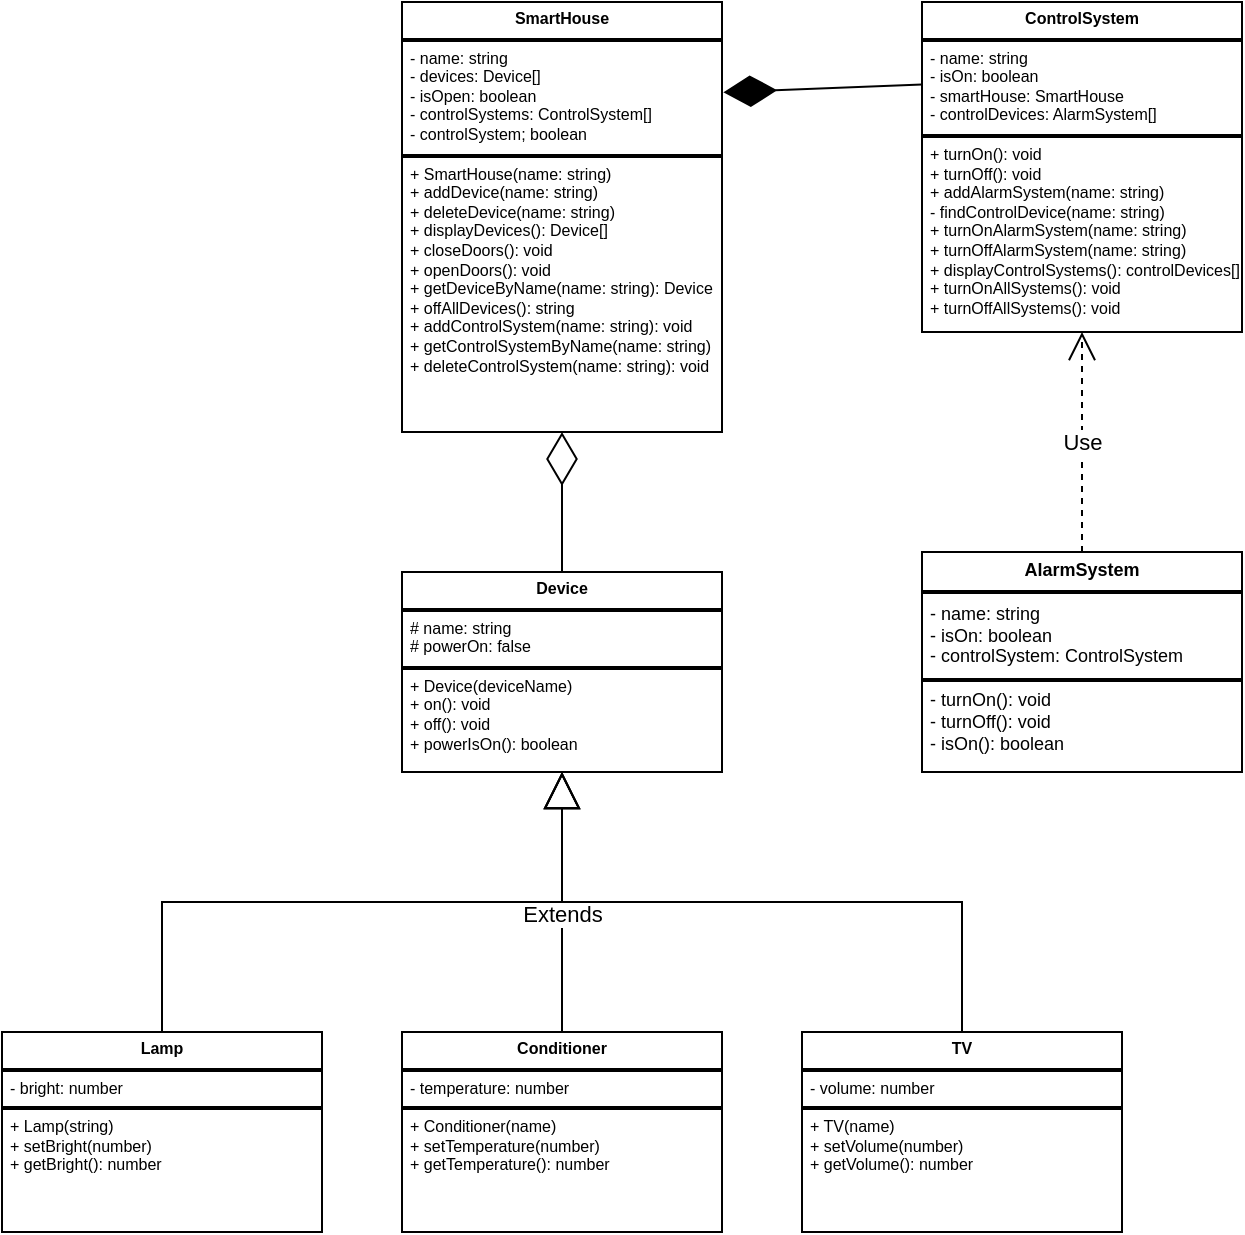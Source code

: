 <mxfile version="24.2.7" type="device">
  <diagram name="Страница — 1" id="bERqnaUpnix3Bu8-cO2g">
    <mxGraphModel dx="819" dy="454" grid="1" gridSize="10" guides="1" tooltips="1" connect="1" arrows="1" fold="1" page="1" pageScale="1" pageWidth="827" pageHeight="1169" background="#FFFFFF" math="0" shadow="0">
      <root>
        <mxCell id="0" />
        <mxCell id="1" parent="0" />
        <mxCell id="8Muu9q0Q0DCxU8LPVgdl-43" value="&lt;p style=&quot;margin: 4px 0px 0px; text-align: center; font-size: 8px;&quot;&gt;&lt;b style=&quot;font-size: 8px;&quot;&gt;SmartHouse&lt;/b&gt;&lt;/p&gt;&lt;hr style=&quot;border-style: solid; font-size: 8px;&quot;&gt;&lt;p style=&quot;margin: 0px 0px 0px 4px; font-size: 8px;&quot;&gt;&lt;font style=&quot;font-size: 8px;&quot;&gt;- name: string&lt;/font&gt;&lt;/p&gt;&lt;p style=&quot;margin: 0px 0px 0px 4px; font-size: 8px;&quot;&gt;&lt;font style=&quot;font-size: 8px;&quot;&gt;- devices: Device[]&lt;/font&gt;&lt;/p&gt;&lt;p style=&quot;margin: 0px 0px 0px 4px; font-size: 8px;&quot;&gt;&lt;font style=&quot;font-size: 8px;&quot;&gt;- isOpen: boolean&lt;/font&gt;&lt;/p&gt;&lt;p style=&quot;margin: 0px 0px 0px 4px; font-size: 8px;&quot;&gt;&lt;font style=&quot;font-size: 8px;&quot;&gt;- controlSystems: ControlSystem[]&lt;/font&gt;&lt;/p&gt;&lt;p style=&quot;margin: 0px 0px 0px 4px; font-size: 8px;&quot;&gt;&lt;font style=&quot;font-size: 8px;&quot;&gt;- controlSystem; boolean&lt;/font&gt;&lt;/p&gt;&lt;hr style=&quot;border-style: solid; font-size: 8px;&quot;&gt;&lt;p style=&quot;margin: 0px 0px 0px 4px; font-size: 8px;&quot;&gt;+ SmartHouse(name: string)&lt;/p&gt;&lt;p style=&quot;margin: 0px 0px 0px 4px; font-size: 8px;&quot;&gt;+ addDevice(name: string)&lt;/p&gt;&lt;p style=&quot;margin: 0px 0px 0px 4px; font-size: 8px;&quot;&gt;+ deleteDevice(name: string)&lt;/p&gt;&lt;p style=&quot;margin: 0px 0px 0px 4px; font-size: 8px;&quot;&gt;+ displayDevices(): Device[]&lt;/p&gt;&lt;p style=&quot;margin: 0px 0px 0px 4px; font-size: 8px;&quot;&gt;+ closeDoors(): void&lt;/p&gt;&lt;p style=&quot;margin: 0px 0px 0px 4px; font-size: 8px;&quot;&gt;+ openDoors(): void&lt;/p&gt;&lt;p style=&quot;margin: 0px 0px 0px 4px; font-size: 8px;&quot;&gt;+ getDeviceByName(name: string): Device&lt;/p&gt;&lt;p style=&quot;margin: 0px 0px 0px 4px; font-size: 8px;&quot;&gt;+ offAllDevices(): string&lt;/p&gt;&lt;p style=&quot;margin: 0px 0px 0px 4px; font-size: 8px;&quot;&gt;+ addControlSystem(&lt;span style=&quot;background-color: initial;&quot;&gt;name: string&lt;/span&gt;&lt;span style=&quot;background-color: initial;&quot;&gt;): void&lt;/span&gt;&lt;/p&gt;&lt;p style=&quot;margin: 0px 0px 0px 4px; font-size: 8px;&quot;&gt;+ getControlSystemByName(name: string)&amp;nbsp;&lt;br&gt;+ deleteControlSystem(name: string): void&lt;/p&gt;&lt;p style=&quot;margin: 0px 0px 0px 4px; font-size: 8px;&quot;&gt;&lt;br&gt;&lt;/p&gt;" style="verticalAlign=top;align=left;overflow=fill;html=1;whiteSpace=wrap;fillColor=none;fontSize=8;" parent="1" vertex="1">
          <mxGeometry x="350" y="185" width="160" height="215" as="geometry" />
        </mxCell>
        <mxCell id="8Muu9q0Q0DCxU8LPVgdl-45" value="&lt;p style=&quot;margin: 4px 0px 0px; text-align: center; font-size: 8px;&quot;&gt;&lt;b&gt;Device&lt;/b&gt;&lt;/p&gt;&lt;hr style=&quot;border-style: solid; font-size: 8px;&quot;&gt;&lt;p style=&quot;margin: 0px 0px 0px 4px; font-size: 8px;&quot;&gt;&lt;font style=&quot;font-size: 8px;&quot;&gt;# name: string&lt;/font&gt;&lt;/p&gt;&lt;p style=&quot;margin: 0px 0px 0px 4px; font-size: 8px;&quot;&gt;&lt;font style=&quot;font-size: 8px;&quot;&gt;# powerOn: false&lt;/font&gt;&lt;span style=&quot;background-color: initial;&quot;&gt;&amp;nbsp;&lt;/span&gt;&lt;/p&gt;&lt;hr style=&quot;border-style: solid; font-size: 8px;&quot;&gt;&lt;p style=&quot;margin: 0px 0px 0px 4px; font-size: 8px;&quot;&gt;&lt;font style=&quot;font-size: 8px;&quot;&gt;+ Device(deviceName)&lt;br&gt;+ on(): void&lt;/font&gt;&lt;/p&gt;&lt;p style=&quot;margin: 0px 0px 0px 4px; font-size: 8px;&quot;&gt;&lt;font style=&quot;font-size: 8px;&quot;&gt;+ off(): void&lt;/font&gt;&lt;/p&gt;&lt;p style=&quot;margin: 0px 0px 0px 4px; font-size: 8px;&quot;&gt;&lt;font style=&quot;font-size: 8px;&quot;&gt;+ powerIsOn(): boolean&lt;/font&gt;&lt;/p&gt;&lt;p style=&quot;margin: 0px 0px 0px 4px;&quot;&gt;&lt;br&gt;&lt;/p&gt;&lt;p style=&quot;margin: 0px 0px 0px 4px; font-size: 8px;&quot;&gt;&lt;font style=&quot;font-size: 8px;&quot;&gt;&lt;br&gt;&lt;/font&gt;&lt;/p&gt;" style="verticalAlign=top;align=left;overflow=fill;html=1;whiteSpace=wrap;fillColor=none;fontSize=8;" parent="1" vertex="1">
          <mxGeometry x="350" y="470" width="160" height="100" as="geometry" />
        </mxCell>
        <mxCell id="8Muu9q0Q0DCxU8LPVgdl-51" value="&lt;p style=&quot;text-align: center; margin: 4px 0px 0px;&quot;&gt;&lt;span style=&quot;background-color: initial; text-align: left;&quot;&gt;&lt;b&gt;Conditioner&lt;/b&gt;&lt;/span&gt;&lt;/p&gt;&lt;hr style=&quot;border-style: solid; font-size: 8px;&quot;&gt;&lt;p style=&quot;margin: 0px 0px 0px 4px; font-size: 8px;&quot;&gt;&lt;span style=&quot;background-color: initial;&quot;&gt;- temperature: number&lt;/span&gt;&lt;br&gt;&lt;/p&gt;&lt;hr style=&quot;border-style: solid; font-size: 8px;&quot;&gt;&lt;p style=&quot;margin: 0px 0px 0px 4px; font-size: 8px;&quot;&gt;+ Conditioner(name)&lt;/p&gt;&lt;p style=&quot;margin: 0px 0px 0px 4px; font-size: 8px;&quot;&gt;+ setTemperature(number)&lt;/p&gt;&lt;p style=&quot;margin: 0px 0px 0px 4px; font-size: 8px;&quot;&gt;+ getTemperature(): number&lt;/p&gt;" style="verticalAlign=top;align=left;overflow=fill;html=1;whiteSpace=wrap;fillColor=none;fontSize=8;" parent="1" vertex="1">
          <mxGeometry x="350" y="700" width="160" height="100" as="geometry" />
        </mxCell>
        <mxCell id="8Muu9q0Q0DCxU8LPVgdl-52" value="&lt;p style=&quot;margin: 4px 0px 0px; text-align: center; font-size: 8px;&quot;&gt;&lt;b&gt;TV&lt;/b&gt;&lt;/p&gt;&lt;hr style=&quot;border-style: solid; font-size: 8px;&quot;&gt;&lt;p style=&quot;margin: 0px 0px 0px 4px; font-size: 8px;&quot;&gt;&lt;span style=&quot;background-color: initial;&quot;&gt;- volume: number&lt;/span&gt;&lt;br&gt;&lt;/p&gt;&lt;hr style=&quot;border-style: solid; font-size: 8px;&quot;&gt;&lt;p style=&quot;margin: 0px 0px 0px 4px; font-size: 8px;&quot;&gt;+ TV(name)&lt;/p&gt;&lt;p style=&quot;margin: 0px 0px 0px 4px; font-size: 8px;&quot;&gt;+ setVolume(number)&lt;/p&gt;&lt;p style=&quot;margin: 0px 0px 0px 4px; font-size: 8px;&quot;&gt;+ getVolume(): number&lt;/p&gt;&lt;p style=&quot;margin: 0px 0px 0px 4px; font-size: 8px;&quot;&gt;&lt;br&gt;&lt;/p&gt;" style="verticalAlign=top;align=left;overflow=fill;html=1;whiteSpace=wrap;fillColor=none;fontSize=8;" parent="1" vertex="1">
          <mxGeometry x="550" y="700" width="160" height="100" as="geometry" />
        </mxCell>
        <mxCell id="8Muu9q0Q0DCxU8LPVgdl-53" value="&lt;p style=&quot;margin: 4px 0px 0px; text-align: center; font-size: 8px;&quot;&gt;&lt;b style=&quot;font-size: 8px;&quot;&gt;Lamp&lt;/b&gt;&lt;/p&gt;&lt;hr style=&quot;border-style: solid; font-size: 8px;&quot;&gt;&lt;p style=&quot;margin: 0px 0px 0px 4px; font-size: 8px;&quot;&gt;&lt;span style=&quot;background-color: initial;&quot;&gt;- bright: number&lt;/span&gt;&lt;br&gt;&lt;/p&gt;&lt;hr style=&quot;border-style: solid; font-size: 8px;&quot;&gt;&lt;p style=&quot;margin: 0px 0px 0px 4px; font-size: 8px;&quot;&gt;+ Lamp(string)&lt;br&gt;+ setBright(number)&lt;/p&gt;&lt;p style=&quot;margin: 0px 0px 0px 4px; font-size: 8px;&quot;&gt;+ getBright(): number&lt;/p&gt;&lt;p style=&quot;margin: 0px 0px 0px 4px; font-size: 8px;&quot;&gt;&lt;br&gt;&lt;/p&gt;" style="verticalAlign=top;align=left;overflow=fill;html=1;whiteSpace=wrap;fillColor=none;fontSize=8;" parent="1" vertex="1">
          <mxGeometry x="150" y="700" width="160" height="100" as="geometry" />
        </mxCell>
        <mxCell id="8Muu9q0Q0DCxU8LPVgdl-50" value="Extends" style="endArrow=block;endSize=16;endFill=0;html=1;rounded=0;entryX=0.5;entryY=1;entryDx=0;entryDy=0;exitX=0.5;exitY=0;exitDx=0;exitDy=0;" parent="1" source="8Muu9q0Q0DCxU8LPVgdl-51" target="8Muu9q0Q0DCxU8LPVgdl-45" edge="1">
          <mxGeometry x="-0.091" width="160" relative="1" as="geometry">
            <mxPoint x="430" y="680" as="sourcePoint" />
            <mxPoint x="420" y="740" as="targetPoint" />
            <mxPoint as="offset" />
          </mxGeometry>
        </mxCell>
        <mxCell id="8Muu9q0Q0DCxU8LPVgdl-60" value="" style="endArrow=diamondThin;endFill=0;endSize=24;html=1;rounded=0;entryX=0.5;entryY=1;entryDx=0;entryDy=0;exitX=0.5;exitY=0;exitDx=0;exitDy=0;" parent="1" source="8Muu9q0Q0DCxU8LPVgdl-45" target="8Muu9q0Q0DCxU8LPVgdl-43" edge="1">
          <mxGeometry width="160" relative="1" as="geometry">
            <mxPoint x="280" y="450" as="sourcePoint" />
            <mxPoint x="440" y="450" as="targetPoint" />
          </mxGeometry>
        </mxCell>
        <mxCell id="8Muu9q0Q0DCxU8LPVgdl-67" value="&lt;p style=&quot;margin: 4px 0px 0px; text-align: center; font-size: 8px;&quot;&gt;&lt;b&gt;ControlSystem&lt;/b&gt;&lt;/p&gt;&lt;hr style=&quot;border-style: solid; font-size: 8px;&quot;&gt;&lt;p style=&quot;margin: 0px 0px 0px 4px; font-size: 8px;&quot;&gt;- name: string&lt;/p&gt;&lt;p style=&quot;margin: 0px 0px 0px 4px; font-size: 8px;&quot;&gt;- isOn: boolean&lt;/p&gt;&lt;p style=&quot;margin: 0px 0px 0px 4px; font-size: 8px;&quot;&gt;- smartHouse: SmartHouse&lt;/p&gt;&lt;p style=&quot;margin: 0px 0px 0px 4px; font-size: 8px;&quot;&gt;- controlDevices: AlarmSystem[]&lt;/p&gt;&lt;hr style=&quot;border-style: solid; font-size: 8px;&quot;&gt;&lt;p style=&quot;margin: 0px 0px 0px 4px; font-size: 8px;&quot;&gt;+ turnOn(): void&lt;br&gt;+ turnOff(): void&lt;/p&gt;&lt;p style=&quot;margin: 0px 0px 0px 4px; font-size: 8px;&quot;&gt;+ addAlarmSystem(name: string)&lt;/p&gt;&lt;p style=&quot;margin: 0px 0px 0px 4px; font-size: 8px;&quot;&gt;- findControlDevice(name: string)&lt;/p&gt;&lt;p style=&quot;margin: 0px 0px 0px 4px; font-size: 8px;&quot;&gt;+ turnOnAlarmSystem(name: string)&lt;/p&gt;&lt;p style=&quot;margin: 0px 0px 0px 4px; font-size: 8px;&quot;&gt;+ turnOffAlarmSystem(&lt;span style=&quot;background-color: initial;&quot;&gt;name: string&lt;/span&gt;&lt;span style=&quot;background-color: initial;&quot;&gt;)&lt;/span&gt;&lt;/p&gt;&lt;p style=&quot;margin: 0px 0px 0px 4px; font-size: 8px;&quot;&gt;&lt;span style=&quot;background-color: initial;&quot;&gt;+ displayControlSystems():&amp;nbsp;&lt;/span&gt;&lt;span style=&quot;background-color: initial;&quot;&gt;controlDevices&lt;/span&gt;&lt;span style=&quot;background-color: initial;&quot;&gt;[]&lt;/span&gt;&lt;/p&gt;&lt;p style=&quot;margin: 0px 0px 0px 4px; font-size: 8px;&quot;&gt;&lt;span style=&quot;background-color: initial;&quot;&gt;+ turnOnAllSystems(): void&lt;/span&gt;&lt;/p&gt;&lt;p style=&quot;margin: 0px 0px 0px 4px; font-size: 8px;&quot;&gt;&lt;span style=&quot;background-color: initial;&quot;&gt;+ turnOffAllSystems(): void&lt;/span&gt;&lt;/p&gt;" style="verticalAlign=top;align=left;overflow=fill;html=1;whiteSpace=wrap;fillColor=none;fontSize=8;" parent="1" vertex="1">
          <mxGeometry x="610" y="185" width="160" height="165" as="geometry" />
        </mxCell>
        <mxCell id="8Muu9q0Q0DCxU8LPVgdl-68" value="&lt;p style=&quot;margin: 4px 0px 0px; text-align: center; font-size: 9px;&quot;&gt;&lt;b style=&quot;font-size: 9px;&quot;&gt;AlarmSystem&lt;/b&gt;&lt;/p&gt;&lt;hr style=&quot;border-style: solid; font-size: 9px;&quot;&gt;&lt;p style=&quot;margin: 0px 0px 0px 4px; font-size: 9px;&quot;&gt;- name: string&lt;/p&gt;&lt;p style=&quot;margin: 0px 0px 0px 4px; font-size: 9px;&quot;&gt;- isOn: boolean&lt;/p&gt;&lt;p style=&quot;margin: 0px 0px 0px 4px; font-size: 9px;&quot;&gt;- controlSystem: ControlSystem&lt;/p&gt;&lt;hr style=&quot;border-style: solid; font-size: 9px;&quot;&gt;&lt;p style=&quot;margin: 0px 0px 0px 4px; font-size: 9px;&quot;&gt;- turnOn(): void&lt;/p&gt;&lt;p style=&quot;margin: 0px 0px 0px 4px; font-size: 9px;&quot;&gt;- turnOff(): void&lt;/p&gt;&lt;p style=&quot;margin: 0px 0px 0px 4px; font-size: 9px;&quot;&gt;- isOn(): boolean&lt;/p&gt;&lt;p style=&quot;margin: 0px 0px 0px 4px; font-size: 9px;&quot;&gt;&lt;br&gt;&lt;/p&gt;" style="verticalAlign=top;align=left;overflow=fill;html=1;whiteSpace=wrap;fillColor=none;fontSize=9;" parent="1" vertex="1">
          <mxGeometry x="610" y="460" width="160" height="110" as="geometry" />
        </mxCell>
        <mxCell id="8Muu9q0Q0DCxU8LPVgdl-87" value="Extends" style="endArrow=block;endSize=16;endFill=0;html=1;rounded=0;exitX=0.5;exitY=0;exitDx=0;exitDy=0;entryX=0.5;entryY=1;entryDx=0;entryDy=0;edgeStyle=orthogonalEdgeStyle;fontColor=none;noLabel=1;" parent="1" source="8Muu9q0Q0DCxU8LPVgdl-52" target="8Muu9q0Q0DCxU8LPVgdl-45" edge="1">
          <mxGeometry width="160" relative="1" as="geometry">
            <mxPoint x="390" y="680" as="sourcePoint" />
            <mxPoint x="550" y="680" as="targetPoint" />
          </mxGeometry>
        </mxCell>
        <mxCell id="8Muu9q0Q0DCxU8LPVgdl-88" value="Extends" style="endArrow=block;endSize=16;endFill=0;html=1;rounded=0;exitX=0.5;exitY=0;exitDx=0;exitDy=0;entryX=0.5;entryY=1;entryDx=0;entryDy=0;edgeStyle=orthogonalEdgeStyle;fontColor=none;noLabel=1;" parent="1" source="8Muu9q0Q0DCxU8LPVgdl-53" target="8Muu9q0Q0DCxU8LPVgdl-45" edge="1">
          <mxGeometry width="160" relative="1" as="geometry">
            <mxPoint x="400" y="690" as="sourcePoint" />
            <mxPoint x="560" y="690" as="targetPoint" />
          </mxGeometry>
        </mxCell>
        <mxCell id="8Muu9q0Q0DCxU8LPVgdl-89" value="Use" style="endArrow=open;endSize=12;dashed=1;html=1;rounded=0;exitX=0.5;exitY=0;exitDx=0;exitDy=0;entryX=0.5;entryY=1;entryDx=0;entryDy=0;" parent="1" source="8Muu9q0Q0DCxU8LPVgdl-68" target="8Muu9q0Q0DCxU8LPVgdl-67" edge="1">
          <mxGeometry width="160" relative="1" as="geometry">
            <mxPoint x="420" y="390" as="sourcePoint" />
            <mxPoint x="580" y="390" as="targetPoint" />
          </mxGeometry>
        </mxCell>
        <mxCell id="8Muu9q0Q0DCxU8LPVgdl-90" value="" style="endArrow=diamondThin;endFill=1;endSize=24;html=1;rounded=0;exitX=0;exitY=0.25;exitDx=0;exitDy=0;entryX=1.004;entryY=0.21;entryDx=0;entryDy=0;entryPerimeter=0;" parent="1" source="8Muu9q0Q0DCxU8LPVgdl-67" target="8Muu9q0Q0DCxU8LPVgdl-43" edge="1">
          <mxGeometry width="160" relative="1" as="geometry">
            <mxPoint x="370" y="390" as="sourcePoint" />
            <mxPoint x="530" y="390" as="targetPoint" />
          </mxGeometry>
        </mxCell>
      </root>
    </mxGraphModel>
  </diagram>
</mxfile>
